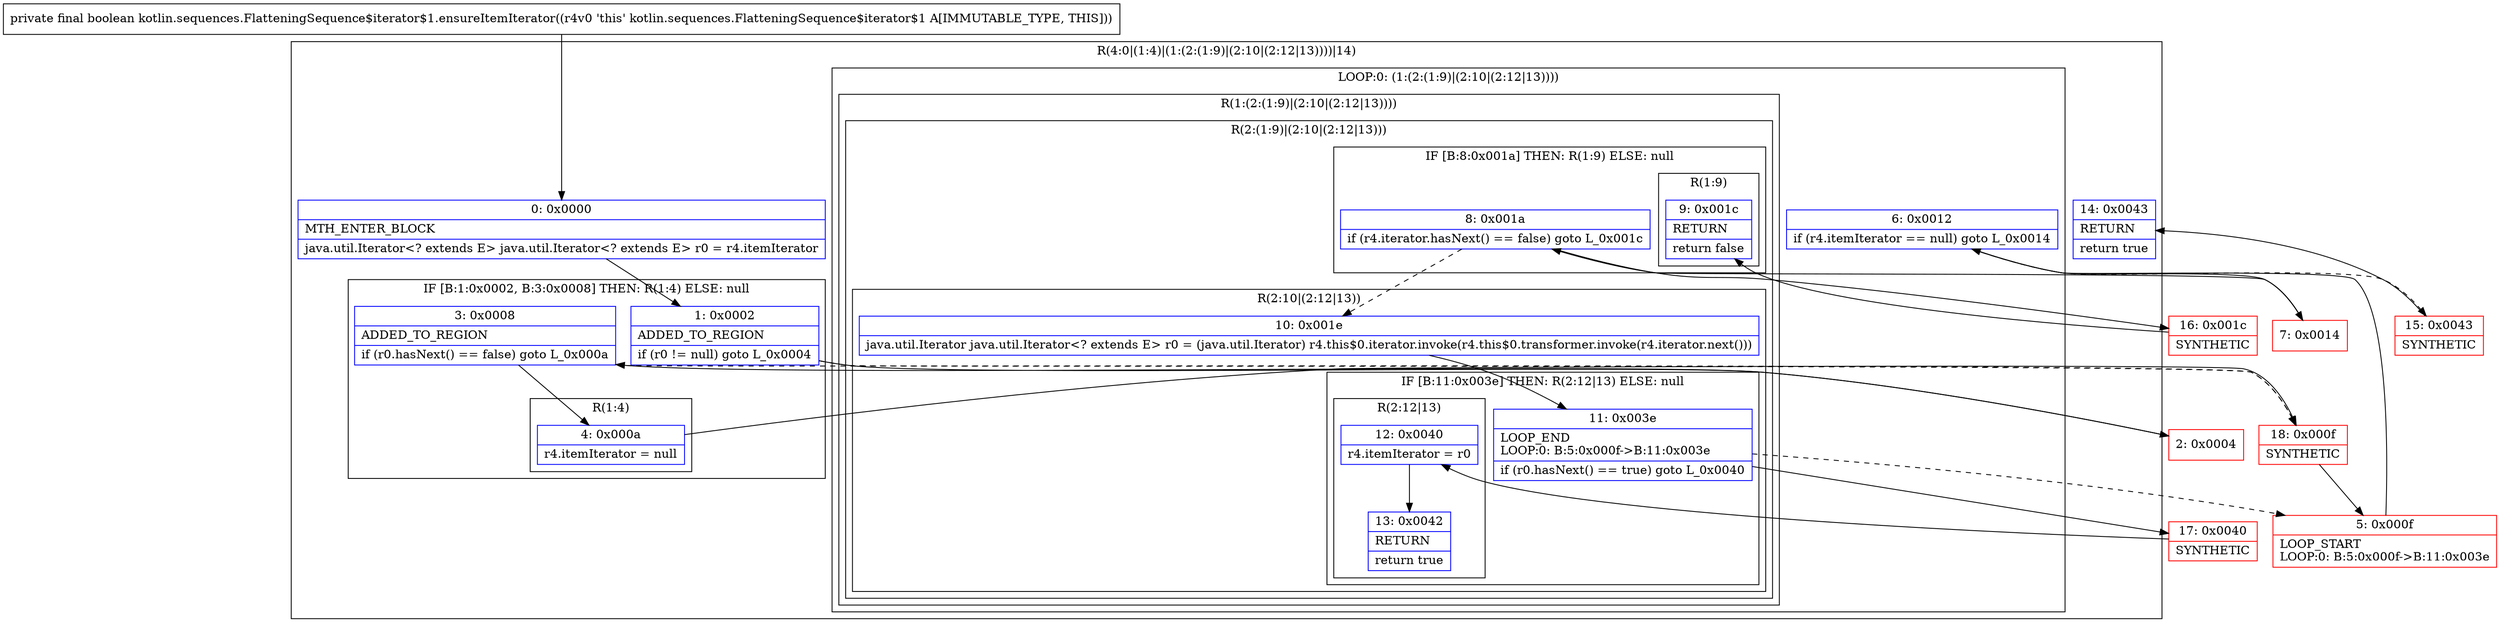 digraph "CFG forkotlin.sequences.FlatteningSequence$iterator$1.ensureItemIterator()Z" {
subgraph cluster_Region_1960055645 {
label = "R(4:0|(1:4)|(1:(2:(1:9)|(2:10|(2:12|13))))|14)";
node [shape=record,color=blue];
Node_0 [shape=record,label="{0\:\ 0x0000|MTH_ENTER_BLOCK\l|java.util.Iterator\<? extends E\> java.util.Iterator\<? extends E\> r0 = r4.itemIterator\l}"];
subgraph cluster_IfRegion_2073157756 {
label = "IF [B:1:0x0002, B:3:0x0008] THEN: R(1:4) ELSE: null";
node [shape=record,color=blue];
Node_1 [shape=record,label="{1\:\ 0x0002|ADDED_TO_REGION\l|if (r0 != null) goto L_0x0004\l}"];
Node_3 [shape=record,label="{3\:\ 0x0008|ADDED_TO_REGION\l|if (r0.hasNext() == false) goto L_0x000a\l}"];
subgraph cluster_Region_753566094 {
label = "R(1:4)";
node [shape=record,color=blue];
Node_4 [shape=record,label="{4\:\ 0x000a|r4.itemIterator = null\l}"];
}
}
subgraph cluster_LoopRegion_1088627392 {
label = "LOOP:0: (1:(2:(1:9)|(2:10|(2:12|13))))";
node [shape=record,color=blue];
Node_6 [shape=record,label="{6\:\ 0x0012|if (r4.itemIterator == null) goto L_0x0014\l}"];
subgraph cluster_Region_814911396 {
label = "R(1:(2:(1:9)|(2:10|(2:12|13))))";
node [shape=record,color=blue];
subgraph cluster_Region_132948818 {
label = "R(2:(1:9)|(2:10|(2:12|13)))";
node [shape=record,color=blue];
subgraph cluster_IfRegion_2146612432 {
label = "IF [B:8:0x001a] THEN: R(1:9) ELSE: null";
node [shape=record,color=blue];
Node_8 [shape=record,label="{8\:\ 0x001a|if (r4.iterator.hasNext() == false) goto L_0x001c\l}"];
subgraph cluster_Region_643726540 {
label = "R(1:9)";
node [shape=record,color=blue];
Node_9 [shape=record,label="{9\:\ 0x001c|RETURN\l|return false\l}"];
}
}
subgraph cluster_Region_1732917166 {
label = "R(2:10|(2:12|13))";
node [shape=record,color=blue];
Node_10 [shape=record,label="{10\:\ 0x001e|java.util.Iterator java.util.Iterator\<? extends E\> r0 = (java.util.Iterator) r4.this$0.iterator.invoke(r4.this$0.transformer.invoke(r4.iterator.next()))\l}"];
subgraph cluster_IfRegion_826510587 {
label = "IF [B:11:0x003e] THEN: R(2:12|13) ELSE: null";
node [shape=record,color=blue];
Node_11 [shape=record,label="{11\:\ 0x003e|LOOP_END\lLOOP:0: B:5:0x000f\-\>B:11:0x003e\l|if (r0.hasNext() == true) goto L_0x0040\l}"];
subgraph cluster_Region_1708732277 {
label = "R(2:12|13)";
node [shape=record,color=blue];
Node_12 [shape=record,label="{12\:\ 0x0040|r4.itemIterator = r0\l}"];
Node_13 [shape=record,label="{13\:\ 0x0042|RETURN\l|return true\l}"];
}
}
}
}
}
}
Node_14 [shape=record,label="{14\:\ 0x0043|RETURN\l|return true\l}"];
}
Node_2 [shape=record,color=red,label="{2\:\ 0x0004}"];
Node_5 [shape=record,color=red,label="{5\:\ 0x000f|LOOP_START\lLOOP:0: B:5:0x000f\-\>B:11:0x003e\l}"];
Node_7 [shape=record,color=red,label="{7\:\ 0x0014}"];
Node_15 [shape=record,color=red,label="{15\:\ 0x0043|SYNTHETIC\l}"];
Node_16 [shape=record,color=red,label="{16\:\ 0x001c|SYNTHETIC\l}"];
Node_17 [shape=record,color=red,label="{17\:\ 0x0040|SYNTHETIC\l}"];
Node_18 [shape=record,color=red,label="{18\:\ 0x000f|SYNTHETIC\l}"];
MethodNode[shape=record,label="{private final boolean kotlin.sequences.FlatteningSequence$iterator$1.ensureItemIterator((r4v0 'this' kotlin.sequences.FlatteningSequence$iterator$1 A[IMMUTABLE_TYPE, THIS])) }"];
MethodNode -> Node_0;
Node_0 -> Node_1;
Node_1 -> Node_2;
Node_1 -> Node_18[style=dashed];
Node_3 -> Node_4;
Node_3 -> Node_18[style=dashed];
Node_4 -> Node_18;
Node_6 -> Node_7;
Node_6 -> Node_15[style=dashed];
Node_8 -> Node_10[style=dashed];
Node_8 -> Node_16;
Node_10 -> Node_11;
Node_11 -> Node_5[style=dashed];
Node_11 -> Node_17;
Node_12 -> Node_13;
Node_2 -> Node_3;
Node_5 -> Node_6;
Node_7 -> Node_8;
Node_15 -> Node_14;
Node_16 -> Node_9;
Node_17 -> Node_12;
Node_18 -> Node_5;
}

